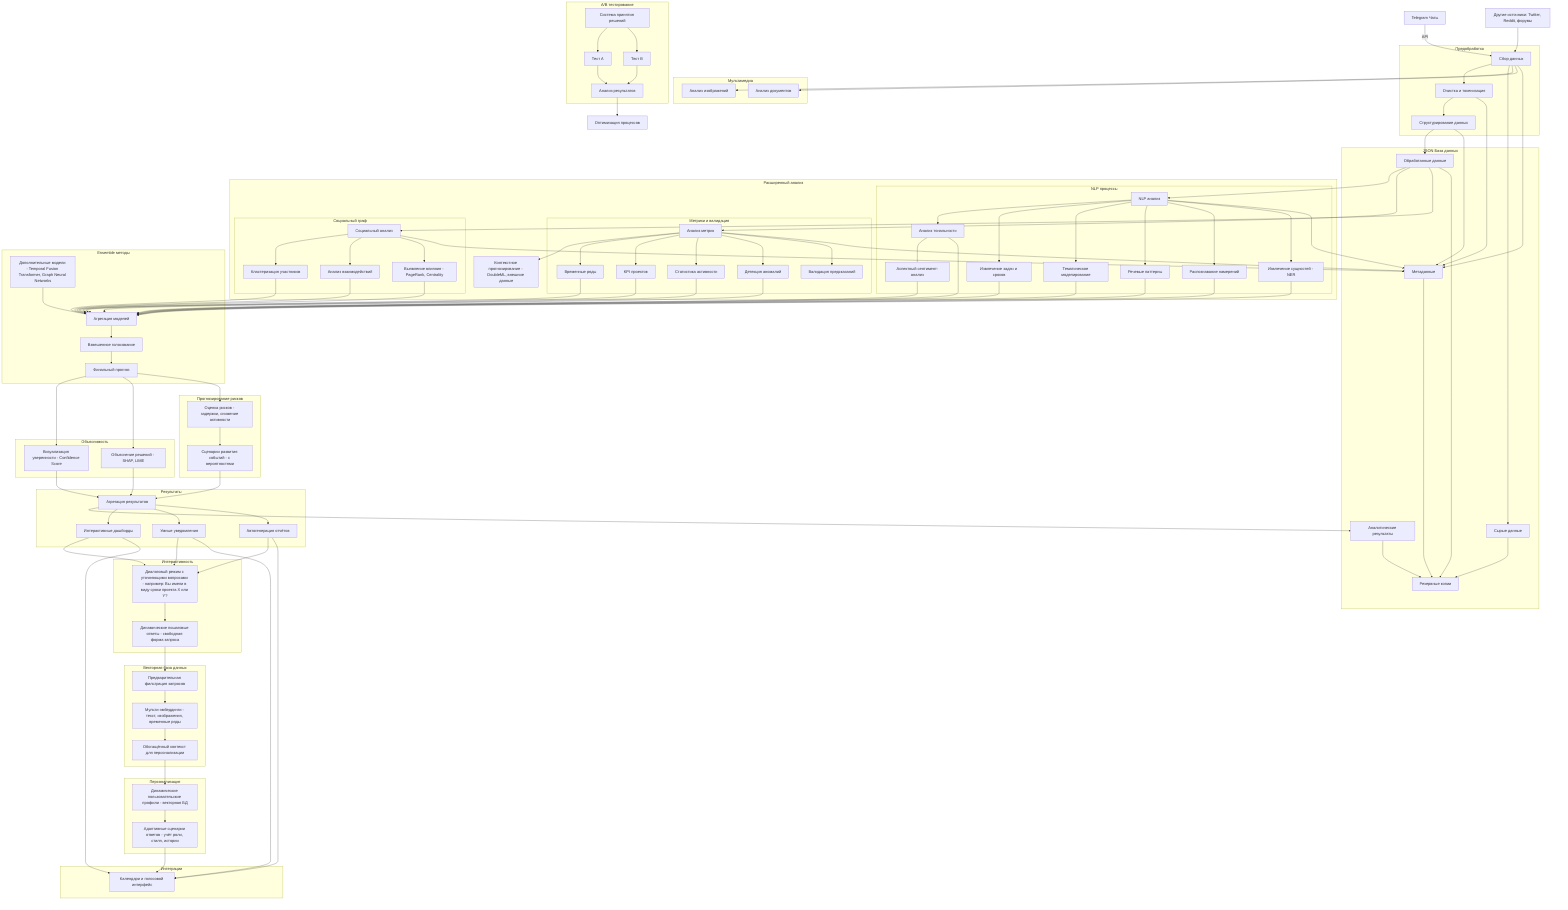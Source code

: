 flowchart TD
  %% Источники данных
  A[Telegram Чаты] -->|API| B[Сбор данных]
  DSource["Другие источники: Twitter, Reddit, форумы"] --> B

  %% Хранение данных
  subgraph Хранение["JSON База данных"]
    JSON1[Сырые данные]
    JSON2[Обработанные данные]
    JSON3[Аналитические результаты]
    JSON4[Метаданные]
    BACKUP[Резервные копии]
  end

  %% Предобработка
  subgraph Предобработка
    B --> C[Очистка и токенизация]
    C --> D[Структурирование данных]
    B --> JSON1
    D --> JSON2
  end

  %% Мультимедиа анализ
  subgraph Мультимедиа
    B --> MM1[Анализ изображений]
    B --> MM2[Анализ документов]
  end

  %% Расширенный анализ
  subgraph Анализ["Расширенный анализ"]
    JSON2 --> E1[NLP анализ]
    JSON2 --> E2[Анализ метрик]
    JSON2 --> E3[Социальный анализ]
    
    %% NLP процессы с новыми модулями
    subgraph NLP["NLP процессы"]
      E1 --> F1[Анализ тональности]
      E1 --> F2[Извлечение задач и сроков]
      E1 --> F3[Тематическое моделирование]
      E1 --> F4[Речевые паттерны]
      F1 --- F7[Аспектный сентимент-анализ]
      E1 --> F5[Распознавание намерений]
      E1 --> F6[Извлечение сущностей - NER]
    end

    %% Дополнительный модуль контекстного прогнозирования
    E2 --> CTX[Контекстное прогнозирование - DoubleML, внешние данные]
    
    %% Метрики и валидация
    subgraph Метрики["Метрики и валидация"]
      E2 --> G1[Временные ряды]
      E2 --> G2[KPI проектов]
      E2 --> G3[Статистика активности]
      E2 --> G4[Детекция аномалий]
      E2 --> G5[Валидация предсказаний]
    end

    %% Социальный анализ с расширенной оценкой влияния
    subgraph Соц_анализ["Социальный граф"]
      E3 --> H1[Кластеризация участников]
      E3 --> H2[Анализ взаимодействий]
      E3 --> H3[Выявление влияния - PageRank, Centrality]
    end
  end

  %% Ensemble методы с дополнительными моделями
  subgraph ML["Ensemble методы"]
    F1 & F2 & F3 & F4 & F5 & F6 & F7 & G1 & G2 & G3 & G4 & H1 & H2 & H3 --> ML1[Агрегация моделей]
    AdditionalModels[Дополнительные модели - Temporal Fusion Transformer, Graph Neural Networks]
    AdditionalModels --- ML1
    ML1 --> ML2[Взвешенное голосование]
    ML2 --> ML3[Финальный прогноз]
  end

  %% Модуль объяснимости
  subgraph Объяснимость["Объяснимость"]
    ML3 --> EXPL1[Визуализация уверенности - Confidence Score]
    ML3 --> EXPL2[Объяснение решений - SHAP, LIME]
  end

  %% Прогнозирование рисков
  subgraph Риски["Прогнозирование рисков"]
    ML3 --> RISK1[Оценка рисков - задержки, снижение активности]
    RISK1 --> RISK2[Сценарии развития событий - с вероятностями]
  end

  %% Агрегация результатов
  subgraph Результаты
    EXPL1 & EXPL2 & RISK2 --> I[Агрегация результатов]
    I --> JSON3
    I --> J1[Интерактивные дашборды]
    I --> J2[Умные уведомления]
    I --> J3[Автогенерация отчётов]
  end

  %% Модуль интерактивности
  subgraph Интерактивность["Интерактивность"]
    J1 & J2 & J3 --> INT_Q[Диалоговый режим с уточняющими вопросами - например: Вы имели в виду сроки проекта X или Y?]
    INT_Q --> DYN[Динамические пошаговые ответы - свободная форма запроса]
  end

  %% Улучшение работы с векторными базами данных
  subgraph Векторная_БД["Векторная база данных"]
    DYN --> VF1[Предварительная фильтрация запросов]
    VF1 --> VF2[Мульти-эмбеддинги - текст, изображения, временные ряды]
    VF2 --> INT1[Обогащённый контекст для персонализации]
  end

  %% Персонализация
  subgraph Персонализация["Персонализация"]
    INT1 --> PERS1[Динамические пользовательские профили - векторная БД]
    PERS1 --> PERS2[Адаптивные сценарии ответов - учёт роли, стиля, истории]
  end

  %% Интеграции с внешними сервисами
  subgraph Интеграции
    J1 & J2 & J3 & PERS2 --> INT2[Календари и голосовой интерфейс]
  end

  %% A/B тестирование и оптимизация
  subgraph AB["A/B тестирование"]
    K[Система принятия решений] --> AB1[Тест А]
    K --> AB2[Тест B]
    AB1 & AB2 --> AB3[Анализ результатов]
  end

  AB3 --> L[Оптимизация процессов]

  %% Резервное копирование и метаданные
  JSON1 & JSON2 & JSON3 & JSON4 --> BACKUP
  B & C & D & E1 & E2 & E3 --> JSON4